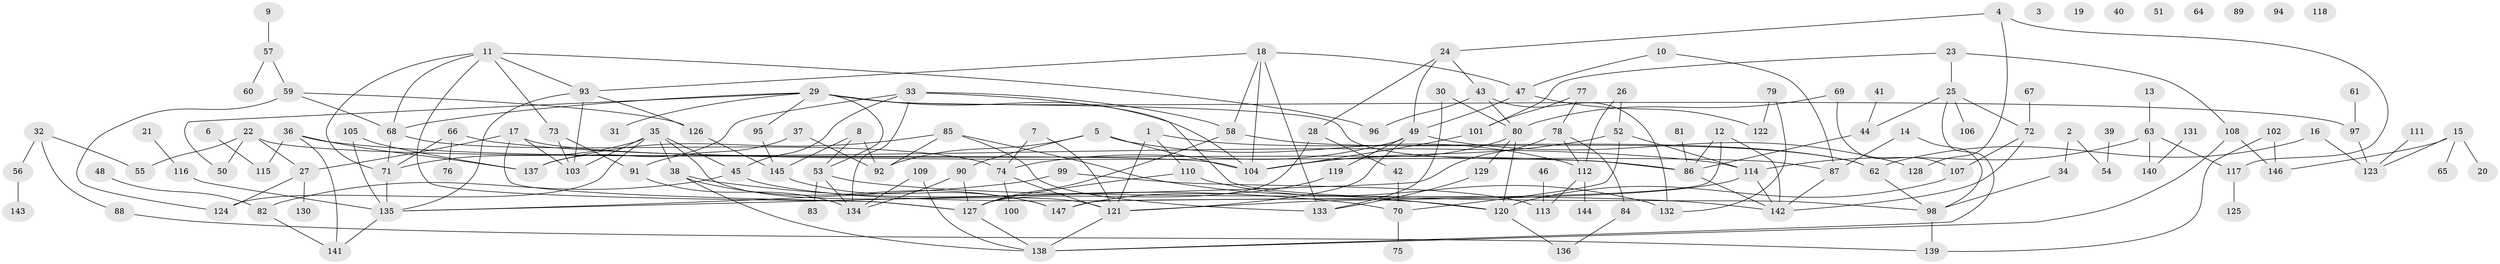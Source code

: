 // coarse degree distribution, {0: 0.18181818181818182, 1: 0.3181818181818182, 4: 0.09090909090909091, 2: 0.09090909090909091, 3: 0.06818181818181818, 5: 0.06818181818181818, 6: 0.045454545454545456, 7: 0.022727272727272728, 9: 0.045454545454545456, 10: 0.022727272727272728, 8: 0.022727272727272728, 13: 0.022727272727272728}
// Generated by graph-tools (version 1.1) at 2025/42/03/04/25 21:42:28]
// undirected, 147 vertices, 214 edges
graph export_dot {
graph [start="1"]
  node [color=gray90,style=filled];
  1;
  2;
  3;
  4;
  5;
  6;
  7;
  8;
  9;
  10;
  11;
  12;
  13;
  14;
  15;
  16;
  17;
  18;
  19;
  20;
  21;
  22;
  23;
  24;
  25;
  26;
  27;
  28;
  29;
  30;
  31;
  32;
  33;
  34;
  35;
  36;
  37;
  38;
  39;
  40;
  41;
  42;
  43;
  44;
  45;
  46;
  47;
  48;
  49;
  50;
  51;
  52;
  53;
  54;
  55;
  56;
  57;
  58;
  59;
  60;
  61;
  62;
  63;
  64;
  65;
  66;
  67;
  68;
  69;
  70;
  71;
  72;
  73;
  74;
  75;
  76;
  77;
  78;
  79;
  80;
  81;
  82;
  83;
  84;
  85;
  86;
  87;
  88;
  89;
  90;
  91;
  92;
  93;
  94;
  95;
  96;
  97;
  98;
  99;
  100;
  101;
  102;
  103;
  104;
  105;
  106;
  107;
  108;
  109;
  110;
  111;
  112;
  113;
  114;
  115;
  116;
  117;
  118;
  119;
  120;
  121;
  122;
  123;
  124;
  125;
  126;
  127;
  128;
  129;
  130;
  131;
  132;
  133;
  134;
  135;
  136;
  137;
  138;
  139;
  140;
  141;
  142;
  143;
  144;
  145;
  146;
  147;
  1 -- 62;
  1 -- 110;
  1 -- 121;
  2 -- 34;
  2 -- 54;
  4 -- 24;
  4 -- 117;
  4 -- 128;
  5 -- 90;
  5 -- 92;
  5 -- 104;
  5 -- 112;
  6 -- 115;
  7 -- 74;
  7 -- 121;
  8 -- 53;
  8 -- 92;
  8 -- 145;
  9 -- 57;
  10 -- 47;
  10 -- 87;
  11 -- 68;
  11 -- 71;
  11 -- 73;
  11 -- 93;
  11 -- 96;
  11 -- 127;
  12 -- 86;
  12 -- 142;
  12 -- 147;
  13 -- 63;
  14 -- 87;
  14 -- 98;
  15 -- 20;
  15 -- 65;
  15 -- 123;
  15 -- 146;
  16 -- 62;
  16 -- 123;
  17 -- 27;
  17 -- 87;
  17 -- 103;
  17 -- 127;
  18 -- 47;
  18 -- 58;
  18 -- 93;
  18 -- 104;
  18 -- 133;
  21 -- 116;
  22 -- 27;
  22 -- 50;
  22 -- 55;
  22 -- 104;
  23 -- 25;
  23 -- 101;
  23 -- 108;
  24 -- 28;
  24 -- 43;
  24 -- 49;
  25 -- 44;
  25 -- 72;
  25 -- 106;
  25 -- 138;
  26 -- 52;
  26 -- 112;
  27 -- 124;
  27 -- 130;
  28 -- 42;
  28 -- 127;
  29 -- 31;
  29 -- 50;
  29 -- 53;
  29 -- 68;
  29 -- 86;
  29 -- 95;
  29 -- 97;
  29 -- 104;
  30 -- 80;
  30 -- 133;
  32 -- 55;
  32 -- 56;
  32 -- 88;
  33 -- 45;
  33 -- 58;
  33 -- 98;
  33 -- 134;
  33 -- 137;
  34 -- 98;
  35 -- 38;
  35 -- 45;
  35 -- 71;
  35 -- 103;
  35 -- 121;
  35 -- 124;
  36 -- 114;
  36 -- 115;
  36 -- 137;
  36 -- 141;
  37 -- 91;
  37 -- 92;
  38 -- 70;
  38 -- 138;
  38 -- 147;
  39 -- 54;
  41 -- 44;
  42 -- 70;
  43 -- 80;
  43 -- 96;
  43 -- 132;
  44 -- 86;
  45 -- 82;
  45 -- 120;
  46 -- 113;
  47 -- 49;
  47 -- 122;
  48 -- 82;
  49 -- 74;
  49 -- 119;
  49 -- 121;
  49 -- 128;
  52 -- 70;
  52 -- 104;
  52 -- 114;
  53 -- 83;
  53 -- 134;
  53 -- 142;
  56 -- 143;
  57 -- 59;
  57 -- 60;
  58 -- 62;
  58 -- 127;
  59 -- 68;
  59 -- 124;
  59 -- 126;
  61 -- 97;
  62 -- 98;
  63 -- 114;
  63 -- 117;
  63 -- 140;
  66 -- 71;
  66 -- 76;
  66 -- 86;
  67 -- 72;
  68 -- 71;
  68 -- 74;
  69 -- 80;
  69 -- 107;
  70 -- 75;
  71 -- 135;
  72 -- 107;
  72 -- 142;
  73 -- 91;
  73 -- 103;
  74 -- 100;
  74 -- 121;
  77 -- 78;
  77 -- 101;
  78 -- 84;
  78 -- 112;
  78 -- 135;
  79 -- 122;
  79 -- 132;
  80 -- 104;
  80 -- 120;
  80 -- 129;
  81 -- 86;
  82 -- 141;
  84 -- 136;
  85 -- 92;
  85 -- 120;
  85 -- 133;
  85 -- 137;
  86 -- 142;
  87 -- 142;
  88 -- 139;
  90 -- 127;
  90 -- 134;
  91 -- 134;
  93 -- 103;
  93 -- 126;
  93 -- 135;
  95 -- 145;
  97 -- 123;
  98 -- 139;
  99 -- 113;
  99 -- 135;
  101 -- 104;
  102 -- 139;
  102 -- 146;
  105 -- 135;
  105 -- 137;
  107 -- 120;
  108 -- 138;
  108 -- 146;
  109 -- 134;
  109 -- 138;
  110 -- 127;
  110 -- 132;
  111 -- 123;
  112 -- 113;
  112 -- 144;
  114 -- 121;
  114 -- 142;
  116 -- 135;
  117 -- 125;
  119 -- 147;
  120 -- 136;
  121 -- 138;
  126 -- 145;
  127 -- 138;
  129 -- 133;
  131 -- 140;
  135 -- 141;
  145 -- 147;
}
